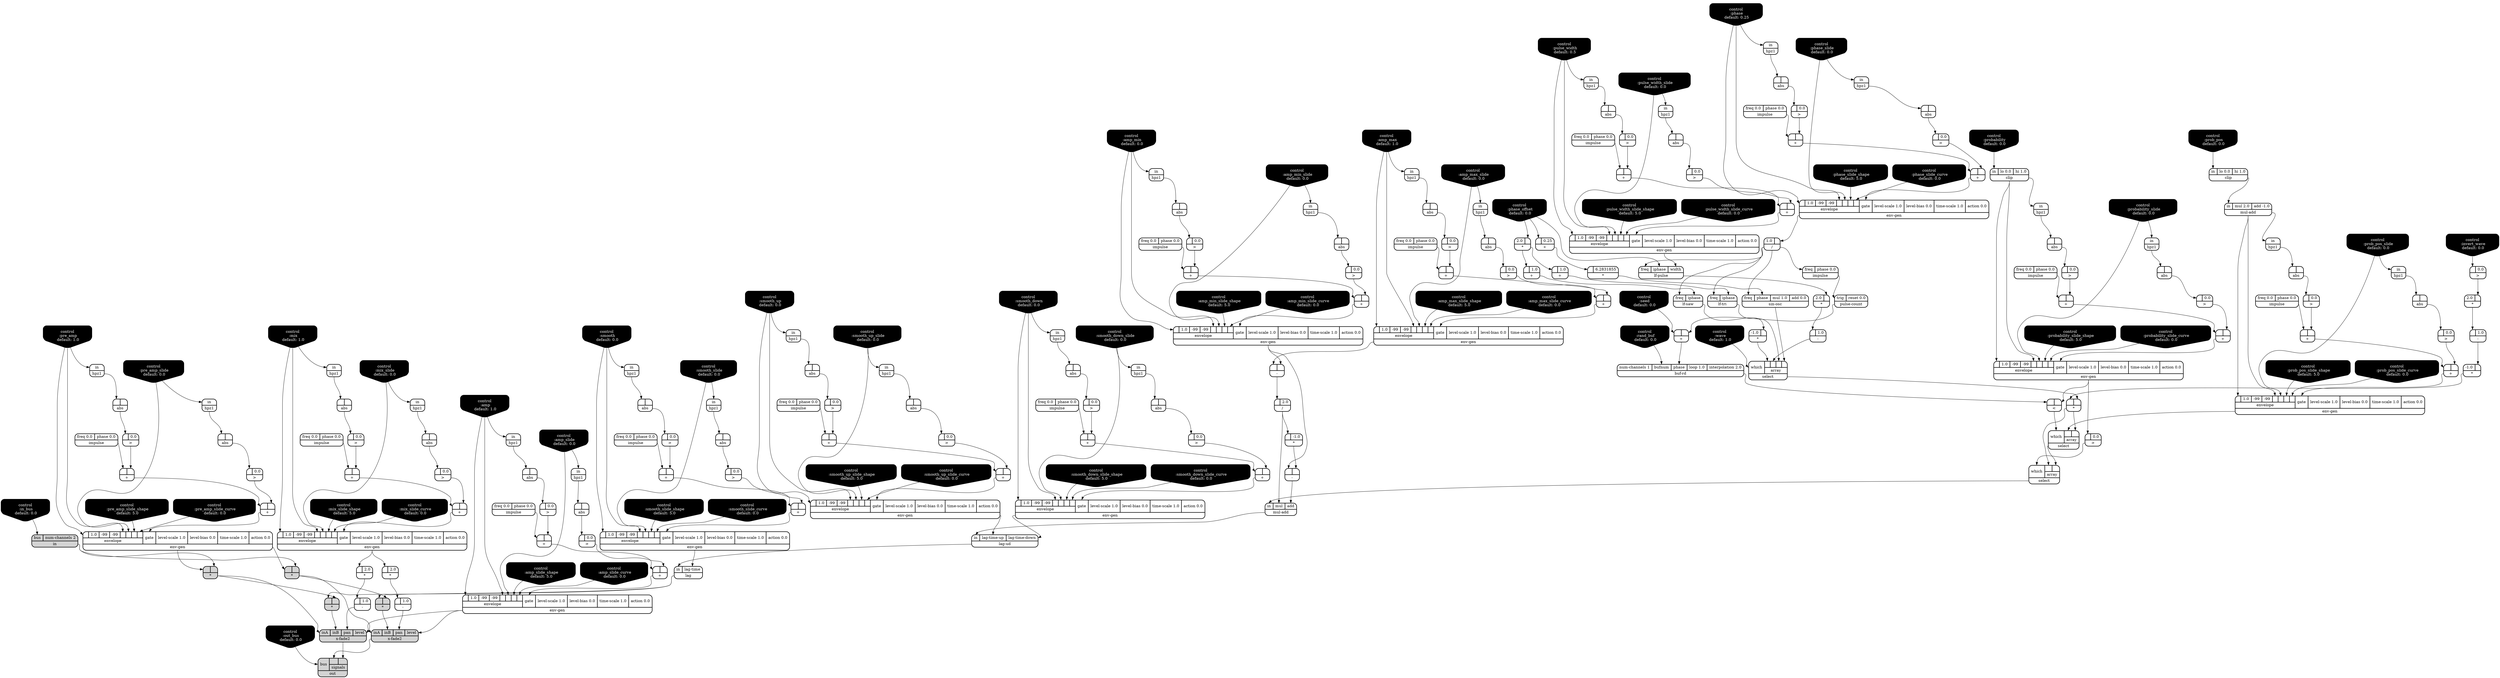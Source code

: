 digraph synthdef {
66 [label = "{{ <a> 2.0|<b> } |<__UG_NAME__>* }" style="bold, rounded" shape=record rankdir=LR];
68 [label = "{{ <a> -1.0|<b> } |<__UG_NAME__>* }" style="bold, rounded" shape=record rankdir=LR];
80 [label = "{{ <a> 2.0|<b> } |<__UG_NAME__>* }" style="bold, rounded" shape=record rankdir=LR];
83 [label = "{{ <a> -1.0|<b> } |<__UG_NAME__>* }" style="bold, rounded" shape=record rankdir=LR];
95 [label = "{{ <a> 2.0|<b> } |<__UG_NAME__>* }" style="bold, rounded" shape=record rankdir=LR];
100 [label = "{{ <a> |<b> 6.2831855} |<__UG_NAME__>* }" style="bold, rounded" shape=record rankdir=LR];
103 [label = "{{ <a> |<b> } |<__UG_NAME__>* }" style="bold, rounded" shape=record rankdir=LR];
129 [label = "{{ <a> |<b> -1.0} |<__UG_NAME__>* }" style="bold, rounded" shape=record rankdir=LR];
186 [label = "{{ <a> |<b> } |<__UG_NAME__>* }" style="filled, bold, rounded"  shape=record rankdir=LR];
197 [label = "{{ <a> |<b> } |<__UG_NAME__>* }" style="filled, bold, rounded"  shape=record rankdir=LR];
207 [label = "{{ <a> |<b> 2.0} |<__UG_NAME__>* }" style="bold, rounded" shape=record rankdir=LR];
218 [label = "{{ <a> |<b> 2.0} |<__UG_NAME__>* }" style="bold, rounded" shape=record rankdir=LR];
220 [label = "{{ <a> |<b> } |<__UG_NAME__>* }" style="filled, bold, rounded"  shape=record rankdir=LR];
221 [label = "{{ <a> |<b> } |<__UG_NAME__>* }" style="filled, bold, rounded"  shape=record rankdir=LR];
59 [label = "{{ <a> |<b> } |<__UG_NAME__>+ }" style="bold, rounded" shape=record rankdir=LR];
63 [label = "{{ <a> |<b> } |<__UG_NAME__>+ }" style="bold, rounded" shape=record rankdir=LR];
73 [label = "{{ <a> |<b> } |<__UG_NAME__>+ }" style="bold, rounded" shape=record rankdir=LR];
77 [label = "{{ <a> |<b> } |<__UG_NAME__>+ }" style="bold, rounded" shape=record rankdir=LR];
81 [label = "{{ <a> |<b> 1.0} |<__UG_NAME__>+ }" style="bold, rounded" shape=record rankdir=LR];
88 [label = "{{ <a> |<b> } |<__UG_NAME__>+ }" style="bold, rounded" shape=record rankdir=LR];
92 [label = "{{ <a> |<b> } |<__UG_NAME__>+ }" style="bold, rounded" shape=record rankdir=LR];
97 [label = "{{ <a> |<b> 1.0} |<__UG_NAME__>+ }" style="bold, rounded" shape=record rankdir=LR];
99 [label = "{{ <a> |<b> 0.25} |<__UG_NAME__>+ }" style="bold, rounded" shape=record rankdir=LR];
111 [label = "{{ <a> |<b> } |<__UG_NAME__>+ }" style="bold, rounded" shape=record rankdir=LR];
115 [label = "{{ <a> |<b> } |<__UG_NAME__>+ }" style="bold, rounded" shape=record rankdir=LR];
121 [label = "{{ <a> |<b> } |<__UG_NAME__>+ }" style="bold, rounded" shape=record rankdir=LR];
125 [label = "{{ <a> |<b> } |<__UG_NAME__>+ }" style="bold, rounded" shape=record rankdir=LR];
135 [label = "{{ <a> |<b> } |<__UG_NAME__>+ }" style="bold, rounded" shape=record rankdir=LR];
139 [label = "{{ <a> |<b> } |<__UG_NAME__>+ }" style="bold, rounded" shape=record rankdir=LR];
149 [label = "{{ <a> |<b> } |<__UG_NAME__>+ }" style="bold, rounded" shape=record rankdir=LR];
153 [label = "{{ <a> |<b> } |<__UG_NAME__>+ }" style="bold, rounded" shape=record rankdir=LR];
163 [label = "{{ <a> |<b> } |<__UG_NAME__>+ }" style="bold, rounded" shape=record rankdir=LR];
165 [label = "{{ <a> |<b> } |<__UG_NAME__>+ }" style="bold, rounded" shape=record rankdir=LR];
170 [label = "{{ <a> |<b> } |<__UG_NAME__>+ }" style="bold, rounded" shape=record rankdir=LR];
182 [label = "{{ <a> |<b> } |<__UG_NAME__>+ }" style="bold, rounded" shape=record rankdir=LR];
183 [label = "{{ <a> |<b> } |<__UG_NAME__>+ }" style="bold, rounded" shape=record rankdir=LR];
188 [label = "{{ <a> |<b> } |<__UG_NAME__>+ }" style="bold, rounded" shape=record rankdir=LR];
192 [label = "{{ <a> |<b> } |<__UG_NAME__>+ }" style="bold, rounded" shape=record rankdir=LR];
201 [label = "{{ <a> |<b> } |<__UG_NAME__>+ }" style="bold, rounded" shape=record rankdir=LR];
205 [label = "{{ <a> |<b> } |<__UG_NAME__>+ }" style="bold, rounded" shape=record rankdir=LR];
213 [label = "{{ <a> |<b> } |<__UG_NAME__>+ }" style="bold, rounded" shape=record rankdir=LR];
215 [label = "{{ <a> |<b> } |<__UG_NAME__>+ }" style="bold, rounded" shape=record rankdir=LR];
67 [label = "{{ <a> |<b> 1.0} |<__UG_NAME__>- }" style="bold, rounded" shape=record rankdir=LR];
96 [label = "{{ <a> |<b> 1.0} |<__UG_NAME__>- }" style="bold, rounded" shape=record rankdir=LR];
127 [label = "{{ <a> |<b> } |<__UG_NAME__>- }" style="bold, rounded" shape=record rankdir=LR];
130 [label = "{{ <a> |<b> } |<__UG_NAME__>- }" style="bold, rounded" shape=record rankdir=LR];
208 [label = "{{ <a> |<b> 1.0} |<__UG_NAME__>- }" style="bold, rounded" shape=record rankdir=LR];
219 [label = "{{ <a> |<b> 1.0} |<__UG_NAME__>- }" style="bold, rounded" shape=record rankdir=LR];
79 [label = "{{ <a> 1.0|<b> } |<__UG_NAME__>/ }" style="bold, rounded" shape=record rankdir=LR];
128 [label = "{{ <a> |<b> 2.0} |<__UG_NAME__>/ }" style="bold, rounded" shape=record rankdir=LR];
172 [label = "{{ <a> |<b> } |<__UG_NAME__>\< }" style="bold, rounded" shape=record rankdir=LR];
58 [label = "{{ <a> |<b> 0.0} |<__UG_NAME__>\> }" style="bold, rounded" shape=record rankdir=LR];
62 [label = "{{ <a> |<b> 0.0} |<__UG_NAME__>\> }" style="bold, rounded" shape=record rankdir=LR];
65 [label = "{{ <a> |<b> 0.0} |<__UG_NAME__>\> }" style="bold, rounded" shape=record rankdir=LR];
72 [label = "{{ <a> |<b> 0.0} |<__UG_NAME__>\> }" style="bold, rounded" shape=record rankdir=LR];
76 [label = "{{ <a> |<b> 0.0} |<__UG_NAME__>\> }" style="bold, rounded" shape=record rankdir=LR];
87 [label = "{{ <a> |<b> 0.0} |<__UG_NAME__>\> }" style="bold, rounded" shape=record rankdir=LR];
91 [label = "{{ <a> |<b> 0.0} |<__UG_NAME__>\> }" style="bold, rounded" shape=record rankdir=LR];
110 [label = "{{ <a> |<b> 0.0} |<__UG_NAME__>\> }" style="bold, rounded" shape=record rankdir=LR];
114 [label = "{{ <a> |<b> 0.0} |<__UG_NAME__>\> }" style="bold, rounded" shape=record rankdir=LR];
120 [label = "{{ <a> |<b> 0.0} |<__UG_NAME__>\> }" style="bold, rounded" shape=record rankdir=LR];
124 [label = "{{ <a> |<b> 0.0} |<__UG_NAME__>\> }" style="bold, rounded" shape=record rankdir=LR];
134 [label = "{{ <a> |<b> 0.0} |<__UG_NAME__>\> }" style="bold, rounded" shape=record rankdir=LR];
138 [label = "{{ <a> |<b> 0.0} |<__UG_NAME__>\> }" style="bold, rounded" shape=record rankdir=LR];
142 [label = "{{ <a> |<b> 0.0} |<__UG_NAME__>\> }" style="bold, rounded" shape=record rankdir=LR];
148 [label = "{{ <a> |<b> 0.0} |<__UG_NAME__>\> }" style="bold, rounded" shape=record rankdir=LR];
152 [label = "{{ <a> |<b> 0.0} |<__UG_NAME__>\> }" style="bold, rounded" shape=record rankdir=LR];
162 [label = "{{ <a> |<b> 0.0} |<__UG_NAME__>\> }" style="bold, rounded" shape=record rankdir=LR];
164 [label = "{{ <a> |<b> 0.0} |<__UG_NAME__>\> }" style="bold, rounded" shape=record rankdir=LR];
167 [label = "{{ <a> |<b> 0.0} |<__UG_NAME__>\> }" style="bold, rounded" shape=record rankdir=LR];
179 [label = "{{ <a> |<b> 0.0} |<__UG_NAME__>\> }" style="bold, rounded" shape=record rankdir=LR];
181 [label = "{{ <a> |<b> 0.0} |<__UG_NAME__>\> }" style="bold, rounded" shape=record rankdir=LR];
191 [label = "{{ <a> |<b> 0.0} |<__UG_NAME__>\> }" style="bold, rounded" shape=record rankdir=LR];
200 [label = "{{ <a> |<b> 0.0} |<__UG_NAME__>\> }" style="bold, rounded" shape=record rankdir=LR];
204 [label = "{{ <a> |<b> 0.0} |<__UG_NAME__>\> }" style="bold, rounded" shape=record rankdir=LR];
212 [label = "{{ <a> |<b> 0.0} |<__UG_NAME__>\> }" style="bold, rounded" shape=record rankdir=LR];
214 [label = "{{ <a> |<b> 0.0} |<__UG_NAME__>\> }" style="bold, rounded" shape=record rankdir=LR];
57 [label = "{{ <a> |<b> } |<__UG_NAME__>abs }" style="bold, rounded" shape=record rankdir=LR];
61 [label = "{{ <a> |<b> } |<__UG_NAME__>abs }" style="bold, rounded" shape=record rankdir=LR];
71 [label = "{{ <a> |<b> } |<__UG_NAME__>abs }" style="bold, rounded" shape=record rankdir=LR];
75 [label = "{{ <a> |<b> } |<__UG_NAME__>abs }" style="bold, rounded" shape=record rankdir=LR];
86 [label = "{{ <a> |<b> } |<__UG_NAME__>abs }" style="bold, rounded" shape=record rankdir=LR];
90 [label = "{{ <a> |<b> } |<__UG_NAME__>abs }" style="bold, rounded" shape=record rankdir=LR];
107 [label = "{{ <a> |<b> } |<__UG_NAME__>abs }" style="bold, rounded" shape=record rankdir=LR];
109 [label = "{{ <a> |<b> } |<__UG_NAME__>abs }" style="bold, rounded" shape=record rankdir=LR];
113 [label = "{{ <a> |<b> } |<__UG_NAME__>abs }" style="bold, rounded" shape=record rankdir=LR];
119 [label = "{{ <a> |<b> } |<__UG_NAME__>abs }" style="bold, rounded" shape=record rankdir=LR];
123 [label = "{{ <a> |<b> } |<__UG_NAME__>abs }" style="bold, rounded" shape=record rankdir=LR];
133 [label = "{{ <a> |<b> } |<__UG_NAME__>abs }" style="bold, rounded" shape=record rankdir=LR];
137 [label = "{{ <a> |<b> } |<__UG_NAME__>abs }" style="bold, rounded" shape=record rankdir=LR];
141 [label = "{{ <a> |<b> } |<__UG_NAME__>abs }" style="bold, rounded" shape=record rankdir=LR];
147 [label = "{{ <a> |<b> } |<__UG_NAME__>abs }" style="bold, rounded" shape=record rankdir=LR];
151 [label = "{{ <a> |<b> } |<__UG_NAME__>abs }" style="bold, rounded" shape=record rankdir=LR];
155 [label = "{{ <a> |<b> } |<__UG_NAME__>abs }" style="bold, rounded" shape=record rankdir=LR];
157 [label = "{{ <a> |<b> } |<__UG_NAME__>abs }" style="bold, rounded" shape=record rankdir=LR];
161 [label = "{{ <a> |<b> } |<__UG_NAME__>abs }" style="bold, rounded" shape=record rankdir=LR];
178 [label = "{{ <a> |<b> } |<__UG_NAME__>abs }" style="bold, rounded" shape=record rankdir=LR];
190 [label = "{{ <a> |<b> } |<__UG_NAME__>abs }" style="bold, rounded" shape=record rankdir=LR];
199 [label = "{{ <a> |<b> } |<__UG_NAME__>abs }" style="bold, rounded" shape=record rankdir=LR];
203 [label = "{{ <a> |<b> } |<__UG_NAME__>abs }" style="bold, rounded" shape=record rankdir=LR];
211 [label = "{{ <a> |<b> } |<__UG_NAME__>abs }" style="bold, rounded" shape=record rankdir=LR];
171 [label = "{{ <num____channels> num-channels 1|<bufnum> bufnum|<phase> phase|<loop> loop 1.0|<interpolation> interpolation 2.0} |<__UG_NAME__>buf-rd }" style="bold, rounded" shape=record rankdir=LR];
144 [label = "{{ <in> in|<lo> lo 0.0|<hi> hi 1.0} |<__UG_NAME__>clip }" style="bold, rounded" shape=record rankdir=LR];
159 [label = "{{ <in> in|<lo> lo 0.0|<hi> hi 1.0} |<__UG_NAME__>clip }" style="bold, rounded" shape=record rankdir=LR];
0 [label = "control
 :amp
 default: 1.0" shape=invhouse style="rounded, filled, bold" fillcolor=black fontcolor=white ]; 
1 [label = "control
 :amp_slide
 default: 0.0" shape=invhouse style="rounded, filled, bold" fillcolor=black fontcolor=white ]; 
2 [label = "control
 :amp_slide_shape
 default: 5.0" shape=invhouse style="rounded, filled, bold" fillcolor=black fontcolor=white ]; 
3 [label = "control
 :amp_slide_curve
 default: 0.0" shape=invhouse style="rounded, filled, bold" fillcolor=black fontcolor=white ]; 
4 [label = "control
 :mix
 default: 1.0" shape=invhouse style="rounded, filled, bold" fillcolor=black fontcolor=white ]; 
5 [label = "control
 :mix_slide
 default: 0.0" shape=invhouse style="rounded, filled, bold" fillcolor=black fontcolor=white ]; 
6 [label = "control
 :mix_slide_shape
 default: 5.0" shape=invhouse style="rounded, filled, bold" fillcolor=black fontcolor=white ]; 
7 [label = "control
 :mix_slide_curve
 default: 0.0" shape=invhouse style="rounded, filled, bold" fillcolor=black fontcolor=white ]; 
8 [label = "control
 :pre_amp
 default: 1.0" shape=invhouse style="rounded, filled, bold" fillcolor=black fontcolor=white ]; 
9 [label = "control
 :pre_amp_slide
 default: 0.0" shape=invhouse style="rounded, filled, bold" fillcolor=black fontcolor=white ]; 
10 [label = "control
 :pre_amp_slide_shape
 default: 5.0" shape=invhouse style="rounded, filled, bold" fillcolor=black fontcolor=white ]; 
11 [label = "control
 :pre_amp_slide_curve
 default: 0.0" shape=invhouse style="rounded, filled, bold" fillcolor=black fontcolor=white ]; 
12 [label = "control
 :phase
 default: 0.25" shape=invhouse style="rounded, filled, bold" fillcolor=black fontcolor=white ]; 
13 [label = "control
 :phase_slide
 default: 0.0" shape=invhouse style="rounded, filled, bold" fillcolor=black fontcolor=white ]; 
14 [label = "control
 :phase_slide_shape
 default: 5.0" shape=invhouse style="rounded, filled, bold" fillcolor=black fontcolor=white ]; 
15 [label = "control
 :phase_slide_curve
 default: 0.0" shape=invhouse style="rounded, filled, bold" fillcolor=black fontcolor=white ]; 
16 [label = "control
 :amp_min
 default: 0.0" shape=invhouse style="rounded, filled, bold" fillcolor=black fontcolor=white ]; 
17 [label = "control
 :amp_min_slide
 default: 0.0" shape=invhouse style="rounded, filled, bold" fillcolor=black fontcolor=white ]; 
18 [label = "control
 :amp_min_slide_shape
 default: 5.0" shape=invhouse style="rounded, filled, bold" fillcolor=black fontcolor=white ]; 
19 [label = "control
 :amp_min_slide_curve
 default: 0.0" shape=invhouse style="rounded, filled, bold" fillcolor=black fontcolor=white ]; 
20 [label = "control
 :amp_max
 default: 1.0" shape=invhouse style="rounded, filled, bold" fillcolor=black fontcolor=white ]; 
21 [label = "control
 :amp_max_slide
 default: 0.0" shape=invhouse style="rounded, filled, bold" fillcolor=black fontcolor=white ]; 
22 [label = "control
 :amp_max_slide_shape
 default: 5.0" shape=invhouse style="rounded, filled, bold" fillcolor=black fontcolor=white ]; 
23 [label = "control
 :amp_max_slide_curve
 default: 0.0" shape=invhouse style="rounded, filled, bold" fillcolor=black fontcolor=white ]; 
24 [label = "control
 :pulse_width
 default: 0.5" shape=invhouse style="rounded, filled, bold" fillcolor=black fontcolor=white ]; 
25 [label = "control
 :pulse_width_slide
 default: 0.0" shape=invhouse style="rounded, filled, bold" fillcolor=black fontcolor=white ]; 
26 [label = "control
 :pulse_width_slide_shape
 default: 5.0" shape=invhouse style="rounded, filled, bold" fillcolor=black fontcolor=white ]; 
27 [label = "control
 :pulse_width_slide_curve
 default: 0.0" shape=invhouse style="rounded, filled, bold" fillcolor=black fontcolor=white ]; 
28 [label = "control
 :smooth
 default: 0.0" shape=invhouse style="rounded, filled, bold" fillcolor=black fontcolor=white ]; 
29 [label = "control
 :smooth_slide
 default: 0.0" shape=invhouse style="rounded, filled, bold" fillcolor=black fontcolor=white ]; 
30 [label = "control
 :smooth_slide_shape
 default: 5.0" shape=invhouse style="rounded, filled, bold" fillcolor=black fontcolor=white ]; 
31 [label = "control
 :smooth_slide_curve
 default: 0.0" shape=invhouse style="rounded, filled, bold" fillcolor=black fontcolor=white ]; 
32 [label = "control
 :smooth_up
 default: 0.0" shape=invhouse style="rounded, filled, bold" fillcolor=black fontcolor=white ]; 
33 [label = "control
 :smooth_up_slide
 default: 0.0" shape=invhouse style="rounded, filled, bold" fillcolor=black fontcolor=white ]; 
34 [label = "control
 :smooth_up_slide_shape
 default: 5.0" shape=invhouse style="rounded, filled, bold" fillcolor=black fontcolor=white ]; 
35 [label = "control
 :smooth_up_slide_curve
 default: 0.0" shape=invhouse style="rounded, filled, bold" fillcolor=black fontcolor=white ]; 
36 [label = "control
 :smooth_down
 default: 0.0" shape=invhouse style="rounded, filled, bold" fillcolor=black fontcolor=white ]; 
37 [label = "control
 :smooth_down_slide
 default: 0.0" shape=invhouse style="rounded, filled, bold" fillcolor=black fontcolor=white ]; 
38 [label = "control
 :smooth_down_slide_shape
 default: 5.0" shape=invhouse style="rounded, filled, bold" fillcolor=black fontcolor=white ]; 
39 [label = "control
 :smooth_down_slide_curve
 default: 0.0" shape=invhouse style="rounded, filled, bold" fillcolor=black fontcolor=white ]; 
40 [label = "control
 :probability
 default: 0.0" shape=invhouse style="rounded, filled, bold" fillcolor=black fontcolor=white ]; 
41 [label = "control
 :probability_slide
 default: 0.0" shape=invhouse style="rounded, filled, bold" fillcolor=black fontcolor=white ]; 
42 [label = "control
 :probability_slide_shape
 default: 5.0" shape=invhouse style="rounded, filled, bold" fillcolor=black fontcolor=white ]; 
43 [label = "control
 :probability_slide_curve
 default: 0.0" shape=invhouse style="rounded, filled, bold" fillcolor=black fontcolor=white ]; 
44 [label = "control
 :prob_pos
 default: 0.0" shape=invhouse style="rounded, filled, bold" fillcolor=black fontcolor=white ]; 
45 [label = "control
 :prob_pos_slide
 default: 0.0" shape=invhouse style="rounded, filled, bold" fillcolor=black fontcolor=white ]; 
46 [label = "control
 :prob_pos_slide_shape
 default: 5.0" shape=invhouse style="rounded, filled, bold" fillcolor=black fontcolor=white ]; 
47 [label = "control
 :prob_pos_slide_curve
 default: 0.0" shape=invhouse style="rounded, filled, bold" fillcolor=black fontcolor=white ]; 
48 [label = "control
 :phase_offset
 default: 0.0" shape=invhouse style="rounded, filled, bold" fillcolor=black fontcolor=white ]; 
49 [label = "control
 :wave
 default: 1.0" shape=invhouse style="rounded, filled, bold" fillcolor=black fontcolor=white ]; 
50 [label = "control
 :invert_wave
 default: 0.0" shape=invhouse style="rounded, filled, bold" fillcolor=black fontcolor=white ]; 
51 [label = "control
 :seed
 default: 0.0" shape=invhouse style="rounded, filled, bold" fillcolor=black fontcolor=white ]; 
52 [label = "control
 :rand_buf
 default: 0.0" shape=invhouse style="rounded, filled, bold" fillcolor=black fontcolor=white ]; 
53 [label = "control
 :in_bus
 default: 0.0" shape=invhouse style="rounded, filled, bold" fillcolor=black fontcolor=white ]; 
54 [label = "control
 :out_bus
 default: 0.0" shape=invhouse style="rounded, filled, bold" fillcolor=black fontcolor=white ]; 
64 [label = "{{ {{<envelope___control___0>|1.0|-99|-99|<envelope___control___4>|<envelope___control___5>|<envelope___control___6>|<envelope___control___7>}|envelope}|<gate> gate|<level____scale> level-scale 1.0|<level____bias> level-bias 0.0|<time____scale> time-scale 1.0|<action> action 0.0} |<__UG_NAME__>env-gen }" style="bold, rounded" shape=record rankdir=LR];
78 [label = "{{ {{<envelope___control___0>|1.0|-99|-99|<envelope___control___4>|<envelope___control___5>|<envelope___control___6>|<envelope___control___7>}|envelope}|<gate> gate|<level____scale> level-scale 1.0|<level____bias> level-bias 0.0|<time____scale> time-scale 1.0|<action> action 0.0} |<__UG_NAME__>env-gen }" style="bold, rounded" shape=record rankdir=LR];
93 [label = "{{ {{<envelope___control___0>|1.0|-99|-99|<envelope___control___4>|<envelope___control___5>|<envelope___control___6>|<envelope___control___7>}|envelope}|<gate> gate|<level____scale> level-scale 1.0|<level____bias> level-bias 0.0|<time____scale> time-scale 1.0|<action> action 0.0} |<__UG_NAME__>env-gen }" style="bold, rounded" shape=record rankdir=LR];
116 [label = "{{ {{<envelope___control___0>|1.0|-99|-99|<envelope___control___4>|<envelope___control___5>|<envelope___control___6>|<envelope___control___7>}|envelope}|<gate> gate|<level____scale> level-scale 1.0|<level____bias> level-bias 0.0|<time____scale> time-scale 1.0|<action> action 0.0} |<__UG_NAME__>env-gen }" style="bold, rounded" shape=record rankdir=LR];
126 [label = "{{ {{<envelope___control___0>|1.0|-99|-99|<envelope___control___4>|<envelope___control___5>|<envelope___control___6>|<envelope___control___7>}|envelope}|<gate> gate|<level____scale> level-scale 1.0|<level____bias> level-bias 0.0|<time____scale> time-scale 1.0|<action> action 0.0} |<__UG_NAME__>env-gen }" style="bold, rounded" shape=record rankdir=LR];
166 [label = "{{ {{<envelope___clip___0>|1.0|-99|-99|<envelope___clip___4>|<envelope___control___5>|<envelope___control___6>|<envelope___control___7>}|envelope}|<gate> gate|<level____scale> level-scale 1.0|<level____bias> level-bias 0.0|<time____scale> time-scale 1.0|<action> action 0.0} |<__UG_NAME__>env-gen }" style="bold, rounded" shape=record rankdir=LR];
173 [label = "{{ {{<envelope___mul____add___0>|1.0|-99|-99|<envelope___mul____add___4>|<envelope___control___5>|<envelope___control___6>|<envelope___control___7>}|envelope}|<gate> gate|<level____scale> level-scale 1.0|<level____bias> level-bias 0.0|<time____scale> time-scale 1.0|<action> action 0.0} |<__UG_NAME__>env-gen }" style="bold, rounded" shape=record rankdir=LR];
184 [label = "{{ {{<envelope___control___0>|1.0|-99|-99|<envelope___control___4>|<envelope___control___5>|<envelope___control___6>|<envelope___control___7>}|envelope}|<gate> gate|<level____scale> level-scale 1.0|<level____bias> level-bias 0.0|<time____scale> time-scale 1.0|<action> action 0.0} |<__UG_NAME__>env-gen }" style="bold, rounded" shape=record rankdir=LR];
193 [label = "{{ {{<envelope___control___0>|1.0|-99|-99|<envelope___control___4>|<envelope___control___5>|<envelope___control___6>|<envelope___control___7>}|envelope}|<gate> gate|<level____scale> level-scale 1.0|<level____bias> level-bias 0.0|<time____scale> time-scale 1.0|<action> action 0.0} |<__UG_NAME__>env-gen }" style="bold, rounded" shape=record rankdir=LR];
195 [label = "{{ {{<envelope___control___0>|1.0|-99|-99|<envelope___control___4>|<envelope___control___5>|<envelope___control___6>|<envelope___control___7>}|envelope}|<gate> gate|<level____scale> level-scale 1.0|<level____bias> level-bias 0.0|<time____scale> time-scale 1.0|<action> action 0.0} |<__UG_NAME__>env-gen }" style="bold, rounded" shape=record rankdir=LR];
206 [label = "{{ {{<envelope___control___0>|1.0|-99|-99|<envelope___control___4>|<envelope___control___5>|<envelope___control___6>|<envelope___control___7>}|envelope}|<gate> gate|<level____scale> level-scale 1.0|<level____bias> level-bias 0.0|<time____scale> time-scale 1.0|<action> action 0.0} |<__UG_NAME__>env-gen }" style="bold, rounded" shape=record rankdir=LR];
216 [label = "{{ {{<envelope___control___0>|1.0|-99|-99|<envelope___control___4>|<envelope___control___5>|<envelope___control___6>|<envelope___control___7>}|envelope}|<gate> gate|<level____scale> level-scale 1.0|<level____bias> level-bias 0.0|<time____scale> time-scale 1.0|<action> action 0.0} |<__UG_NAME__>env-gen }" style="bold, rounded" shape=record rankdir=LR];
56 [label = "{{ <in> in} |<__UG_NAME__>hpz1 }" style="bold, rounded" shape=record rankdir=LR];
60 [label = "{{ <in> in} |<__UG_NAME__>hpz1 }" style="bold, rounded" shape=record rankdir=LR];
70 [label = "{{ <in> in} |<__UG_NAME__>hpz1 }" style="bold, rounded" shape=record rankdir=LR];
74 [label = "{{ <in> in} |<__UG_NAME__>hpz1 }" style="bold, rounded" shape=record rankdir=LR];
85 [label = "{{ <in> in} |<__UG_NAME__>hpz1 }" style="bold, rounded" shape=record rankdir=LR];
89 [label = "{{ <in> in} |<__UG_NAME__>hpz1 }" style="bold, rounded" shape=record rankdir=LR];
105 [label = "{{ <in> in} |<__UG_NAME__>hpz1 }" style="bold, rounded" shape=record rankdir=LR];
106 [label = "{{ <in> in} |<__UG_NAME__>hpz1 }" style="bold, rounded" shape=record rankdir=LR];
112 [label = "{{ <in> in} |<__UG_NAME__>hpz1 }" style="bold, rounded" shape=record rankdir=LR];
118 [label = "{{ <in> in} |<__UG_NAME__>hpz1 }" style="bold, rounded" shape=record rankdir=LR];
122 [label = "{{ <in> in} |<__UG_NAME__>hpz1 }" style="bold, rounded" shape=record rankdir=LR];
132 [label = "{{ <in> in} |<__UG_NAME__>hpz1 }" style="bold, rounded" shape=record rankdir=LR];
136 [label = "{{ <in> in} |<__UG_NAME__>hpz1 }" style="bold, rounded" shape=record rankdir=LR];
140 [label = "{{ <in> in} |<__UG_NAME__>hpz1 }" style="bold, rounded" shape=record rankdir=LR];
146 [label = "{{ <in> in} |<__UG_NAME__>hpz1 }" style="bold, rounded" shape=record rankdir=LR];
150 [label = "{{ <in> in} |<__UG_NAME__>hpz1 }" style="bold, rounded" shape=record rankdir=LR];
154 [label = "{{ <in> in} |<__UG_NAME__>hpz1 }" style="bold, rounded" shape=record rankdir=LR];
156 [label = "{{ <in> in} |<__UG_NAME__>hpz1 }" style="bold, rounded" shape=record rankdir=LR];
160 [label = "{{ <in> in} |<__UG_NAME__>hpz1 }" style="bold, rounded" shape=record rankdir=LR];
177 [label = "{{ <in> in} |<__UG_NAME__>hpz1 }" style="bold, rounded" shape=record rankdir=LR];
189 [label = "{{ <in> in} |<__UG_NAME__>hpz1 }" style="bold, rounded" shape=record rankdir=LR];
198 [label = "{{ <in> in} |<__UG_NAME__>hpz1 }" style="bold, rounded" shape=record rankdir=LR];
202 [label = "{{ <in> in} |<__UG_NAME__>hpz1 }" style="bold, rounded" shape=record rankdir=LR];
210 [label = "{{ <in> in} |<__UG_NAME__>hpz1 }" style="bold, rounded" shape=record rankdir=LR];
55 [label = "{{ <freq> freq 0.0|<phase> phase 0.0} |<__UG_NAME__>impulse }" style="bold, rounded" shape=record rankdir=LR];
69 [label = "{{ <freq> freq 0.0|<phase> phase 0.0} |<__UG_NAME__>impulse }" style="bold, rounded" shape=record rankdir=LR];
84 [label = "{{ <freq> freq 0.0|<phase> phase 0.0} |<__UG_NAME__>impulse }" style="bold, rounded" shape=record rankdir=LR];
104 [label = "{{ <freq> freq 0.0|<phase> phase 0.0} |<__UG_NAME__>impulse }" style="bold, rounded" shape=record rankdir=LR];
108 [label = "{{ <freq> freq 0.0|<phase> phase 0.0} |<__UG_NAME__>impulse }" style="bold, rounded" shape=record rankdir=LR];
117 [label = "{{ <freq> freq 0.0|<phase> phase 0.0} |<__UG_NAME__>impulse }" style="bold, rounded" shape=record rankdir=LR];
131 [label = "{{ <freq> freq 0.0|<phase> phase 0.0} |<__UG_NAME__>impulse }" style="bold, rounded" shape=record rankdir=LR];
143 [label = "{{ <freq> freq 0.0|<phase> phase 0.0} |<__UG_NAME__>impulse }" style="bold, rounded" shape=record rankdir=LR];
158 [label = "{{ <freq> freq 0.0|<phase> phase 0.0} |<__UG_NAME__>impulse }" style="bold, rounded" shape=record rankdir=LR];
168 [label = "{{ <freq> freq|<phase> phase 0.0} |<__UG_NAME__>impulse }" style="bold, rounded" shape=record rankdir=LR];
180 [label = "{{ <freq> freq 0.0|<phase> phase 0.0} |<__UG_NAME__>impulse }" style="bold, rounded" shape=record rankdir=LR];
187 [label = "{{ <freq> freq 0.0|<phase> phase 0.0} |<__UG_NAME__>impulse }" style="bold, rounded" shape=record rankdir=LR];
209 [label = "{{ <freq> freq 0.0|<phase> phase 0.0} |<__UG_NAME__>impulse }" style="bold, rounded" shape=record rankdir=LR];
185 [label = "{{ <bus> bus|<num____channels> num-channels 2} |<__UG_NAME__>in }" style="filled, bold, rounded"  shape=record rankdir=LR];
196 [label = "{{ <in> in|<lag____time> lag-time} |<__UG_NAME__>lag }" style="bold, rounded" shape=record rankdir=LR];
194 [label = "{{ <in> in|<lag____time____up> lag-time-up|<lag____time____down> lag-time-down} |<__UG_NAME__>lag-ud }" style="bold, rounded" shape=record rankdir=LR];
94 [label = "{{ <freq> freq|<iphase> iphase|<width> width} |<__UG_NAME__>lf-pulse }" style="bold, rounded" shape=record rankdir=LR];
82 [label = "{{ <freq> freq|<iphase> iphase} |<__UG_NAME__>lf-saw }" style="bold, rounded" shape=record rankdir=LR];
98 [label = "{{ <freq> freq|<iphase> iphase} |<__UG_NAME__>lf-tri }" style="bold, rounded" shape=record rankdir=LR];
145 [label = "{{ <in> in|<mul> mul 2.0|<add> add -1.0} |<__UG_NAME__>mul-add }" style="bold, rounded" shape=record rankdir=LR];
176 [label = "{{ <in> in|<mul> mul|<add> add} |<__UG_NAME__>mul-add }" style="bold, rounded" shape=record rankdir=LR];
223 [label = "{{ <bus> bus|{{<signals___x____fade2___0>|<signals___x____fade2___1>}|signals}} |<__UG_NAME__>out }" style="filled, bold, rounded"  shape=record rankdir=LR];
169 [label = "{{ <trig> trig|<reset> reset 0.0} |<__UG_NAME__>pulse-count }" style="bold, rounded" shape=record rankdir=LR];
102 [label = "{{ <which> which|{{<array___binary____op____u____gen___0>|<array___binary____op____u____gen___1>|<array___lf____tri___2>|<array___sin____osc___3>}|array}} |<__UG_NAME__>select }" style="bold, rounded" shape=record rankdir=LR];
174 [label = "{{ <which> which|{{<array___env____gen___0>|<array___binary____op____u____gen___1>}|array}} |<__UG_NAME__>select }" style="bold, rounded" shape=record rankdir=LR];
175 [label = "{{ <which> which|{{<array___binary____op____u____gen___0>|<array___select___1>}|array}} |<__UG_NAME__>select }" style="bold, rounded" shape=record rankdir=LR];
101 [label = "{{ <freq> freq|<phase> phase|<mul> mul 1.0|<add> add 0.0} |<__UG_NAME__>sin-osc }" style="bold, rounded" shape=record rankdir=LR];
217 [label = "{{ <ina> inA|<inb> inB|<pan> pan|<level> level} |<__UG_NAME__>x-fade2 }" style="filled, bold, rounded"  shape=record rankdir=LR];
222 [label = "{{ <ina> inA|<inb> inB|<pan> pan|<level> level} |<__UG_NAME__>x-fade2 }" style="filled, bold, rounded"  shape=record rankdir=LR];

65:__UG_NAME__ -> 66:b ;
67:__UG_NAME__ -> 68:b ;
48:__UG_NAME__ -> 80:b ;
82:__UG_NAME__ -> 83:b ;
94:__UG_NAME__ -> 95:b ;
99:__UG_NAME__ -> 100:a ;
102:__UG_NAME__ -> 103:b ;
68:__UG_NAME__ -> 103:a ;
128:__UG_NAME__ -> 129:a ;
185:__UG_NAME__ -> 186:b ;
184:__UG_NAME__ -> 186:a ;
186:__UG_NAME__ -> 197:b ;
196:__UG_NAME__ -> 197:a ;
206:__UG_NAME__ -> 207:a ;
206:__UG_NAME__ -> 218:a ;
185:__UG_NAME__ -> 220:b ;
184:__UG_NAME__ -> 220:a ;
220:__UG_NAME__ -> 221:b ;
196:__UG_NAME__ -> 221:a ;
58:__UG_NAME__ -> 59:b ;
55:__UG_NAME__ -> 59:a ;
62:__UG_NAME__ -> 63:b ;
59:__UG_NAME__ -> 63:a ;
72:__UG_NAME__ -> 73:b ;
69:__UG_NAME__ -> 73:a ;
76:__UG_NAME__ -> 77:b ;
73:__UG_NAME__ -> 77:a ;
80:__UG_NAME__ -> 81:a ;
87:__UG_NAME__ -> 88:b ;
84:__UG_NAME__ -> 88:a ;
91:__UG_NAME__ -> 92:b ;
88:__UG_NAME__ -> 92:a ;
80:__UG_NAME__ -> 97:a ;
48:__UG_NAME__ -> 99:a ;
110:__UG_NAME__ -> 111:b ;
108:__UG_NAME__ -> 111:a ;
114:__UG_NAME__ -> 115:b ;
111:__UG_NAME__ -> 115:a ;
120:__UG_NAME__ -> 121:b ;
117:__UG_NAME__ -> 121:a ;
124:__UG_NAME__ -> 125:b ;
121:__UG_NAME__ -> 125:a ;
134:__UG_NAME__ -> 135:b ;
131:__UG_NAME__ -> 135:a ;
138:__UG_NAME__ -> 139:b ;
135:__UG_NAME__ -> 139:a ;
148:__UG_NAME__ -> 149:b ;
143:__UG_NAME__ -> 149:a ;
152:__UG_NAME__ -> 153:b ;
149:__UG_NAME__ -> 153:a ;
162:__UG_NAME__ -> 163:b ;
158:__UG_NAME__ -> 163:a ;
164:__UG_NAME__ -> 165:b ;
163:__UG_NAME__ -> 165:a ;
169:__UG_NAME__ -> 170:b ;
51:__UG_NAME__ -> 170:a ;
181:__UG_NAME__ -> 182:b ;
180:__UG_NAME__ -> 182:a ;
179:__UG_NAME__ -> 183:b ;
182:__UG_NAME__ -> 183:a ;
142:__UG_NAME__ -> 188:b ;
187:__UG_NAME__ -> 188:a ;
191:__UG_NAME__ -> 192:b ;
188:__UG_NAME__ -> 192:a ;
200:__UG_NAME__ -> 201:b ;
104:__UG_NAME__ -> 201:a ;
204:__UG_NAME__ -> 205:b ;
201:__UG_NAME__ -> 205:a ;
212:__UG_NAME__ -> 213:b ;
209:__UG_NAME__ -> 213:a ;
214:__UG_NAME__ -> 215:b ;
213:__UG_NAME__ -> 215:a ;
66:__UG_NAME__ -> 67:a ;
95:__UG_NAME__ -> 96:a ;
116:__UG_NAME__ -> 127:b ;
126:__UG_NAME__ -> 127:a ;
129:__UG_NAME__ -> 130:b ;
116:__UG_NAME__ -> 130:a ;
207:__UG_NAME__ -> 208:a ;
218:__UG_NAME__ -> 219:a ;
78:__UG_NAME__ -> 79:b ;
127:__UG_NAME__ -> 128:a ;
166:__UG_NAME__ -> 172:b ;
171:__UG_NAME__ -> 172:a ;
57:__UG_NAME__ -> 58:a ;
61:__UG_NAME__ -> 62:a ;
50:__UG_NAME__ -> 65:a ;
71:__UG_NAME__ -> 72:a ;
75:__UG_NAME__ -> 76:a ;
86:__UG_NAME__ -> 87:a ;
90:__UG_NAME__ -> 91:a ;
109:__UG_NAME__ -> 110:a ;
113:__UG_NAME__ -> 114:a ;
119:__UG_NAME__ -> 120:a ;
123:__UG_NAME__ -> 124:a ;
133:__UG_NAME__ -> 134:a ;
137:__UG_NAME__ -> 138:a ;
141:__UG_NAME__ -> 142:a ;
147:__UG_NAME__ -> 148:a ;
151:__UG_NAME__ -> 152:a ;
161:__UG_NAME__ -> 162:a ;
107:__UG_NAME__ -> 164:a ;
166:__UG_NAME__ -> 167:a ;
178:__UG_NAME__ -> 179:a ;
157:__UG_NAME__ -> 181:a ;
190:__UG_NAME__ -> 191:a ;
199:__UG_NAME__ -> 200:a ;
203:__UG_NAME__ -> 204:a ;
211:__UG_NAME__ -> 212:a ;
155:__UG_NAME__ -> 214:a ;
56:__UG_NAME__ -> 57:a ;
60:__UG_NAME__ -> 61:a ;
70:__UG_NAME__ -> 71:a ;
74:__UG_NAME__ -> 75:a ;
85:__UG_NAME__ -> 86:a ;
89:__UG_NAME__ -> 90:a ;
106:__UG_NAME__ -> 107:a ;
105:__UG_NAME__ -> 109:a ;
112:__UG_NAME__ -> 113:a ;
118:__UG_NAME__ -> 119:a ;
122:__UG_NAME__ -> 123:a ;
132:__UG_NAME__ -> 133:a ;
136:__UG_NAME__ -> 137:a ;
140:__UG_NAME__ -> 141:a ;
146:__UG_NAME__ -> 147:a ;
150:__UG_NAME__ -> 151:a ;
154:__UG_NAME__ -> 155:a ;
156:__UG_NAME__ -> 157:a ;
160:__UG_NAME__ -> 161:a ;
177:__UG_NAME__ -> 178:a ;
189:__UG_NAME__ -> 190:a ;
198:__UG_NAME__ -> 199:a ;
202:__UG_NAME__ -> 203:a ;
210:__UG_NAME__ -> 211:a ;
170:__UG_NAME__ -> 171:phase ;
52:__UG_NAME__ -> 171:bufnum ;
44:__UG_NAME__ -> 144:in ;
40:__UG_NAME__ -> 159:in ;
63:__UG_NAME__ -> 64:gate ;
32:__UG_NAME__ -> 64:envelope___control___0 ;
32:__UG_NAME__ -> 64:envelope___control___4 ;
33:__UG_NAME__ -> 64:envelope___control___5 ;
34:__UG_NAME__ -> 64:envelope___control___6 ;
35:__UG_NAME__ -> 64:envelope___control___7 ;
77:__UG_NAME__ -> 78:gate ;
12:__UG_NAME__ -> 78:envelope___control___0 ;
12:__UG_NAME__ -> 78:envelope___control___4 ;
13:__UG_NAME__ -> 78:envelope___control___5 ;
14:__UG_NAME__ -> 78:envelope___control___6 ;
15:__UG_NAME__ -> 78:envelope___control___7 ;
92:__UG_NAME__ -> 93:gate ;
24:__UG_NAME__ -> 93:envelope___control___0 ;
24:__UG_NAME__ -> 93:envelope___control___4 ;
25:__UG_NAME__ -> 93:envelope___control___5 ;
26:__UG_NAME__ -> 93:envelope___control___6 ;
27:__UG_NAME__ -> 93:envelope___control___7 ;
115:__UG_NAME__ -> 116:gate ;
16:__UG_NAME__ -> 116:envelope___control___0 ;
16:__UG_NAME__ -> 116:envelope___control___4 ;
17:__UG_NAME__ -> 116:envelope___control___5 ;
18:__UG_NAME__ -> 116:envelope___control___6 ;
19:__UG_NAME__ -> 116:envelope___control___7 ;
125:__UG_NAME__ -> 126:gate ;
20:__UG_NAME__ -> 126:envelope___control___0 ;
20:__UG_NAME__ -> 126:envelope___control___4 ;
21:__UG_NAME__ -> 126:envelope___control___5 ;
22:__UG_NAME__ -> 126:envelope___control___6 ;
23:__UG_NAME__ -> 126:envelope___control___7 ;
165:__UG_NAME__ -> 166:gate ;
159:__UG_NAME__ -> 166:envelope___clip___0 ;
159:__UG_NAME__ -> 166:envelope___clip___4 ;
41:__UG_NAME__ -> 166:envelope___control___5 ;
42:__UG_NAME__ -> 166:envelope___control___6 ;
43:__UG_NAME__ -> 166:envelope___control___7 ;
153:__UG_NAME__ -> 173:gate ;
145:__UG_NAME__ -> 173:envelope___mul____add___0 ;
145:__UG_NAME__ -> 173:envelope___mul____add___4 ;
45:__UG_NAME__ -> 173:envelope___control___5 ;
46:__UG_NAME__ -> 173:envelope___control___6 ;
47:__UG_NAME__ -> 173:envelope___control___7 ;
183:__UG_NAME__ -> 184:gate ;
8:__UG_NAME__ -> 184:envelope___control___0 ;
8:__UG_NAME__ -> 184:envelope___control___4 ;
9:__UG_NAME__ -> 184:envelope___control___5 ;
10:__UG_NAME__ -> 184:envelope___control___6 ;
11:__UG_NAME__ -> 184:envelope___control___7 ;
192:__UG_NAME__ -> 193:gate ;
36:__UG_NAME__ -> 193:envelope___control___0 ;
36:__UG_NAME__ -> 193:envelope___control___4 ;
37:__UG_NAME__ -> 193:envelope___control___5 ;
38:__UG_NAME__ -> 193:envelope___control___6 ;
39:__UG_NAME__ -> 193:envelope___control___7 ;
139:__UG_NAME__ -> 195:gate ;
28:__UG_NAME__ -> 195:envelope___control___0 ;
28:__UG_NAME__ -> 195:envelope___control___4 ;
29:__UG_NAME__ -> 195:envelope___control___5 ;
30:__UG_NAME__ -> 195:envelope___control___6 ;
31:__UG_NAME__ -> 195:envelope___control___7 ;
205:__UG_NAME__ -> 206:gate ;
4:__UG_NAME__ -> 206:envelope___control___0 ;
4:__UG_NAME__ -> 206:envelope___control___4 ;
5:__UG_NAME__ -> 206:envelope___control___5 ;
6:__UG_NAME__ -> 206:envelope___control___6 ;
7:__UG_NAME__ -> 206:envelope___control___7 ;
215:__UG_NAME__ -> 216:gate ;
0:__UG_NAME__ -> 216:envelope___control___0 ;
0:__UG_NAME__ -> 216:envelope___control___4 ;
1:__UG_NAME__ -> 216:envelope___control___5 ;
2:__UG_NAME__ -> 216:envelope___control___6 ;
3:__UG_NAME__ -> 216:envelope___control___7 ;
32:__UG_NAME__ -> 56:in ;
33:__UG_NAME__ -> 60:in ;
12:__UG_NAME__ -> 70:in ;
13:__UG_NAME__ -> 74:in ;
24:__UG_NAME__ -> 85:in ;
25:__UG_NAME__ -> 89:in ;
16:__UG_NAME__ -> 105:in ;
41:__UG_NAME__ -> 106:in ;
17:__UG_NAME__ -> 112:in ;
20:__UG_NAME__ -> 118:in ;
21:__UG_NAME__ -> 122:in ;
28:__UG_NAME__ -> 132:in ;
29:__UG_NAME__ -> 136:in ;
36:__UG_NAME__ -> 140:in ;
145:__UG_NAME__ -> 146:in ;
45:__UG_NAME__ -> 150:in ;
1:__UG_NAME__ -> 154:in ;
8:__UG_NAME__ -> 156:in ;
159:__UG_NAME__ -> 160:in ;
9:__UG_NAME__ -> 177:in ;
37:__UG_NAME__ -> 189:in ;
4:__UG_NAME__ -> 198:in ;
5:__UG_NAME__ -> 202:in ;
0:__UG_NAME__ -> 210:in ;
79:__UG_NAME__ -> 168:freq ;
53:__UG_NAME__ -> 185:bus ;
195:__UG_NAME__ -> 196:lag____time ;
194:__UG_NAME__ -> 196:in ;
193:__UG_NAME__ -> 194:lag____time____down ;
64:__UG_NAME__ -> 194:lag____time____up ;
176:__UG_NAME__ -> 194:in ;
93:__UG_NAME__ -> 94:width ;
48:__UG_NAME__ -> 94:iphase ;
79:__UG_NAME__ -> 94:freq ;
81:__UG_NAME__ -> 82:iphase ;
79:__UG_NAME__ -> 82:freq ;
97:__UG_NAME__ -> 98:iphase ;
79:__UG_NAME__ -> 98:freq ;
144:__UG_NAME__ -> 145:in ;
130:__UG_NAME__ -> 176:add ;
128:__UG_NAME__ -> 176:mul ;
175:__UG_NAME__ -> 176:in ;
222:__UG_NAME__ -> 223:signals___x____fade2___0 ;
217:__UG_NAME__ -> 223:signals___x____fade2___1 ;
54:__UG_NAME__ -> 223:bus ;
168:__UG_NAME__ -> 169:trig ;
83:__UG_NAME__ -> 102:array___binary____op____u____gen___0 ;
96:__UG_NAME__ -> 102:array___binary____op____u____gen___1 ;
98:__UG_NAME__ -> 102:array___lf____tri___2 ;
101:__UG_NAME__ -> 102:array___sin____osc___3 ;
49:__UG_NAME__ -> 102:which ;
173:__UG_NAME__ -> 174:array___env____gen___0 ;
103:__UG_NAME__ -> 174:array___binary____op____u____gen___1 ;
172:__UG_NAME__ -> 174:which ;
103:__UG_NAME__ -> 175:array___binary____op____u____gen___0 ;
174:__UG_NAME__ -> 175:array___select___1 ;
167:__UG_NAME__ -> 175:which ;
100:__UG_NAME__ -> 101:phase ;
79:__UG_NAME__ -> 101:freq ;
216:__UG_NAME__ -> 217:level ;
208:__UG_NAME__ -> 217:pan ;
197:__UG_NAME__ -> 217:inb ;
186:__UG_NAME__ -> 217:ina ;
216:__UG_NAME__ -> 222:level ;
219:__UG_NAME__ -> 222:pan ;
221:__UG_NAME__ -> 222:inb ;
220:__UG_NAME__ -> 222:ina ;

}